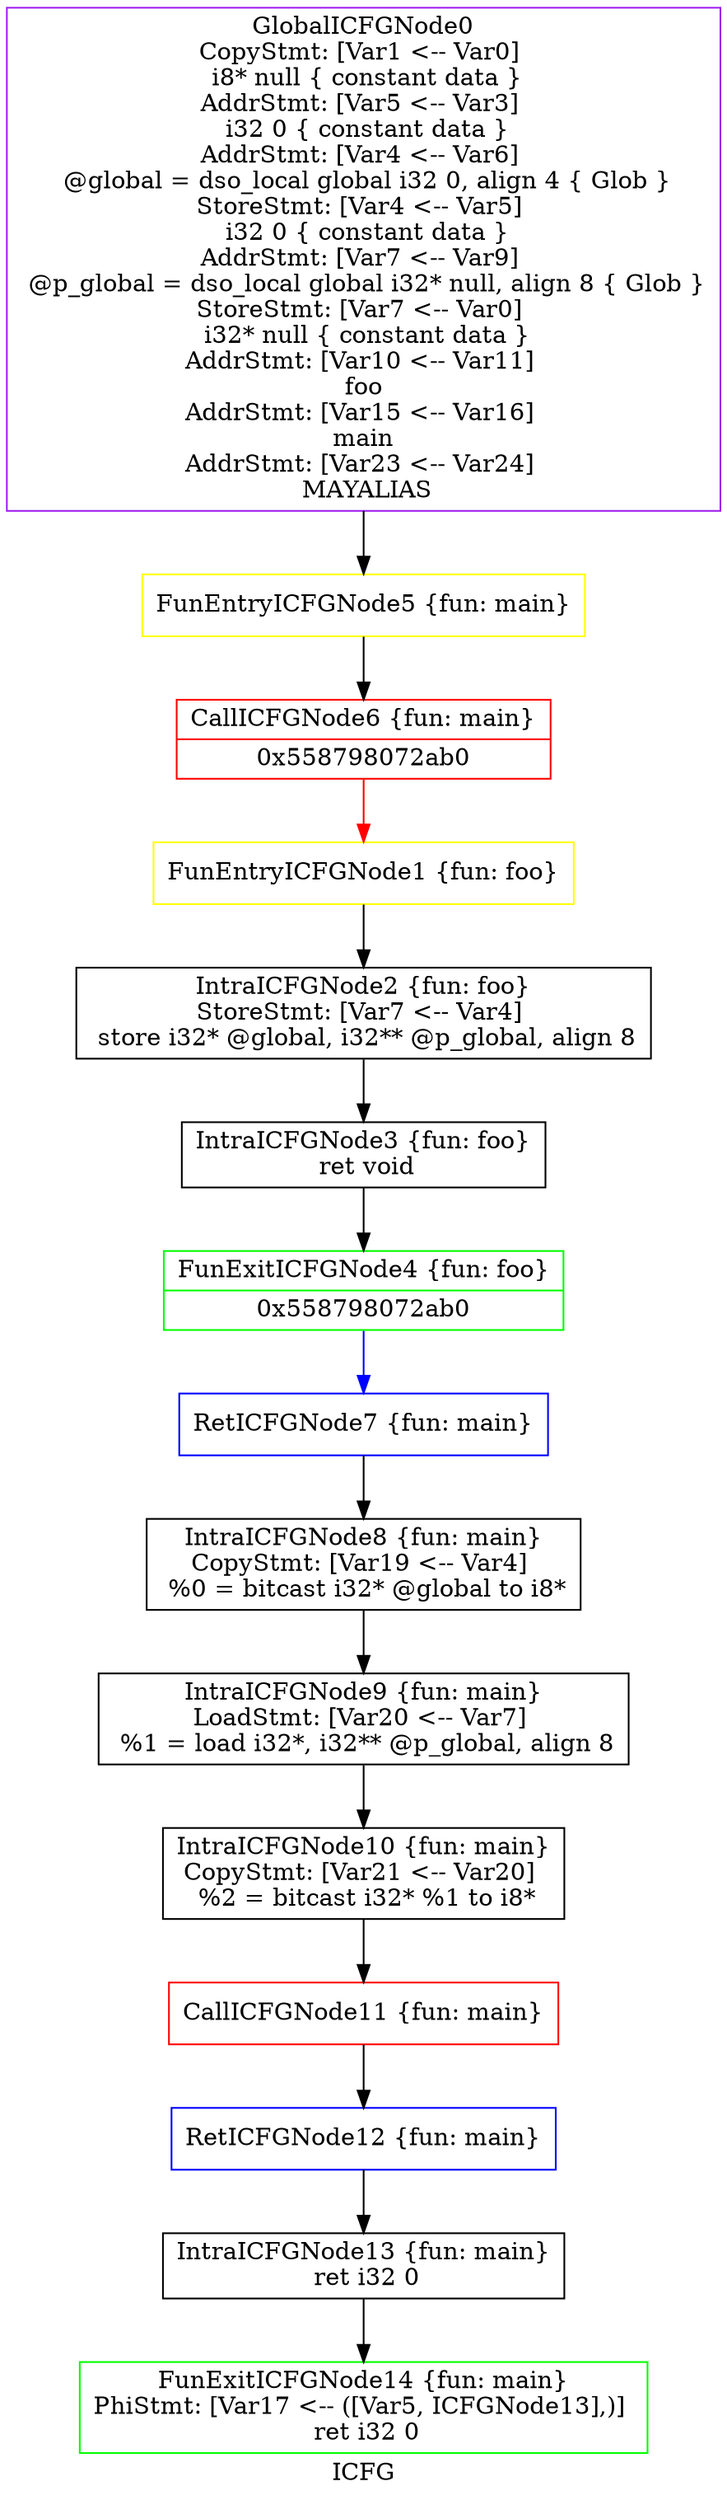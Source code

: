 digraph "ICFG" {
	label="ICFG";

	Node0x558798083670 [shape=record,color=green,label="{FunExitICFGNode14 \{fun: main\}\nPhiStmt: [Var17 \<-- ([Var5, ICFGNode13],)]  \n   ret i32 0 }"];
	Node0x5587980833a0 [shape=record,color=black,label="{IntraICFGNode13 \{fun: main\}\n   ret i32 0 }"];
	Node0x5587980833a0 -> Node0x558798083670[style=solid];
	Node0x55879806dfc0 [shape=record,color=purple,label="{GlobalICFGNode0\nCopyStmt: [Var1 \<-- Var0]  \n i8* null \{ constant data \}\nAddrStmt: [Var5 \<-- Var3]  \n i32 0 \{ constant data \}\nAddrStmt: [Var4 \<-- Var6]  \n @global = dso_local global i32 0, align 4 \{ Glob  \}\nStoreStmt: [Var4 \<-- Var5]  \n i32 0 \{ constant data \}\nAddrStmt: [Var7 \<-- Var9]  \n @p_global = dso_local global i32* null, align 8 \{ Glob  \}\nStoreStmt: [Var7 \<-- Var0]  \n i32* null \{ constant data \}\nAddrStmt: [Var10 \<-- Var11]  \n foo \nAddrStmt: [Var15 \<-- Var16]  \n main \nAddrStmt: [Var23 \<-- Var24]  \n MAYALIAS }"];
	Node0x55879806dfc0 -> Node0x558798082890[style=solid];
	Node0x558798073020 [shape=record,color=yellow,label="{FunEntryICFGNode1 \{fun: foo\}}"];
	Node0x558798073020 -> Node0x558798082450[style=solid];
	Node0x558798082450 [shape=record,color=black,label="{IntraICFGNode2 \{fun: foo\}\nStoreStmt: [Var7 \<-- Var4]  \n   store i32* @global, i32** @p_global, align 8 }"];
	Node0x558798082450 -> Node0x5587980826c0[style=solid];
	Node0x5587980826c0 [shape=record,color=black,label="{IntraICFGNode3 \{fun: foo\}\n   ret void }"];
	Node0x5587980826c0 -> Node0x558798073550[style=solid];
	Node0x558798073550 [shape=record,color=green,label="{FunExitICFGNode4 \{fun: foo\}|{<s0>0x558798072ab0}}"];
	Node0x558798073550:s0 -> Node0x558798082960[style=solid,color=blue];
	Node0x558798082890 [shape=record,color=yellow,label="{FunEntryICFGNode5 \{fun: main\}}"];
	Node0x558798082890 -> Node0x55879806e0e0[style=solid];
	Node0x55879806e0e0 [shape=record,color=red,label="{CallICFGNode6 \{fun: main\}|{<s0>0x558798072ab0}}"];
	Node0x55879806e0e0:s0 -> Node0x558798073020[style=solid,color=red];
	Node0x558798082960 [shape=record,color=blue,label="{RetICFGNode7 \{fun: main\}}"];
	Node0x558798082960 -> Node0x558798082b90[style=solid];
	Node0x558798082b90 [shape=record,color=black,label="{IntraICFGNode8 \{fun: main\}\nCopyStmt: [Var19 \<-- Var4]  \n   %0 = bitcast i32* @global to i8* }"];
	Node0x558798082b90 -> Node0x558798082cc0[style=solid];
	Node0x558798082cc0 [shape=record,color=black,label="{IntraICFGNode9 \{fun: main\}\nLoadStmt: [Var20 \<-- Var7]  \n   %1 = load i32*, i32** @p_global, align 8 }"];
	Node0x558798082cc0 -> Node0x558798082ea0[style=solid];
	Node0x558798082ea0 [shape=record,color=black,label="{IntraICFGNode10 \{fun: main\}\nCopyStmt: [Var21 \<-- Var20]  \n   %2 = bitcast i32* %1 to i8* }"];
	Node0x558798082ea0 -> Node0x55879806f980[style=solid];
	Node0x55879806f980 [shape=record,color=red,label="{CallICFGNode11 \{fun: main\}}"];
	Node0x55879806f980 -> Node0x5587980830e0[style=solid];
	Node0x5587980830e0 [shape=record,color=blue,label="{RetICFGNode12 \{fun: main\}}"];
	Node0x5587980830e0 -> Node0x5587980833a0[style=solid];
}
